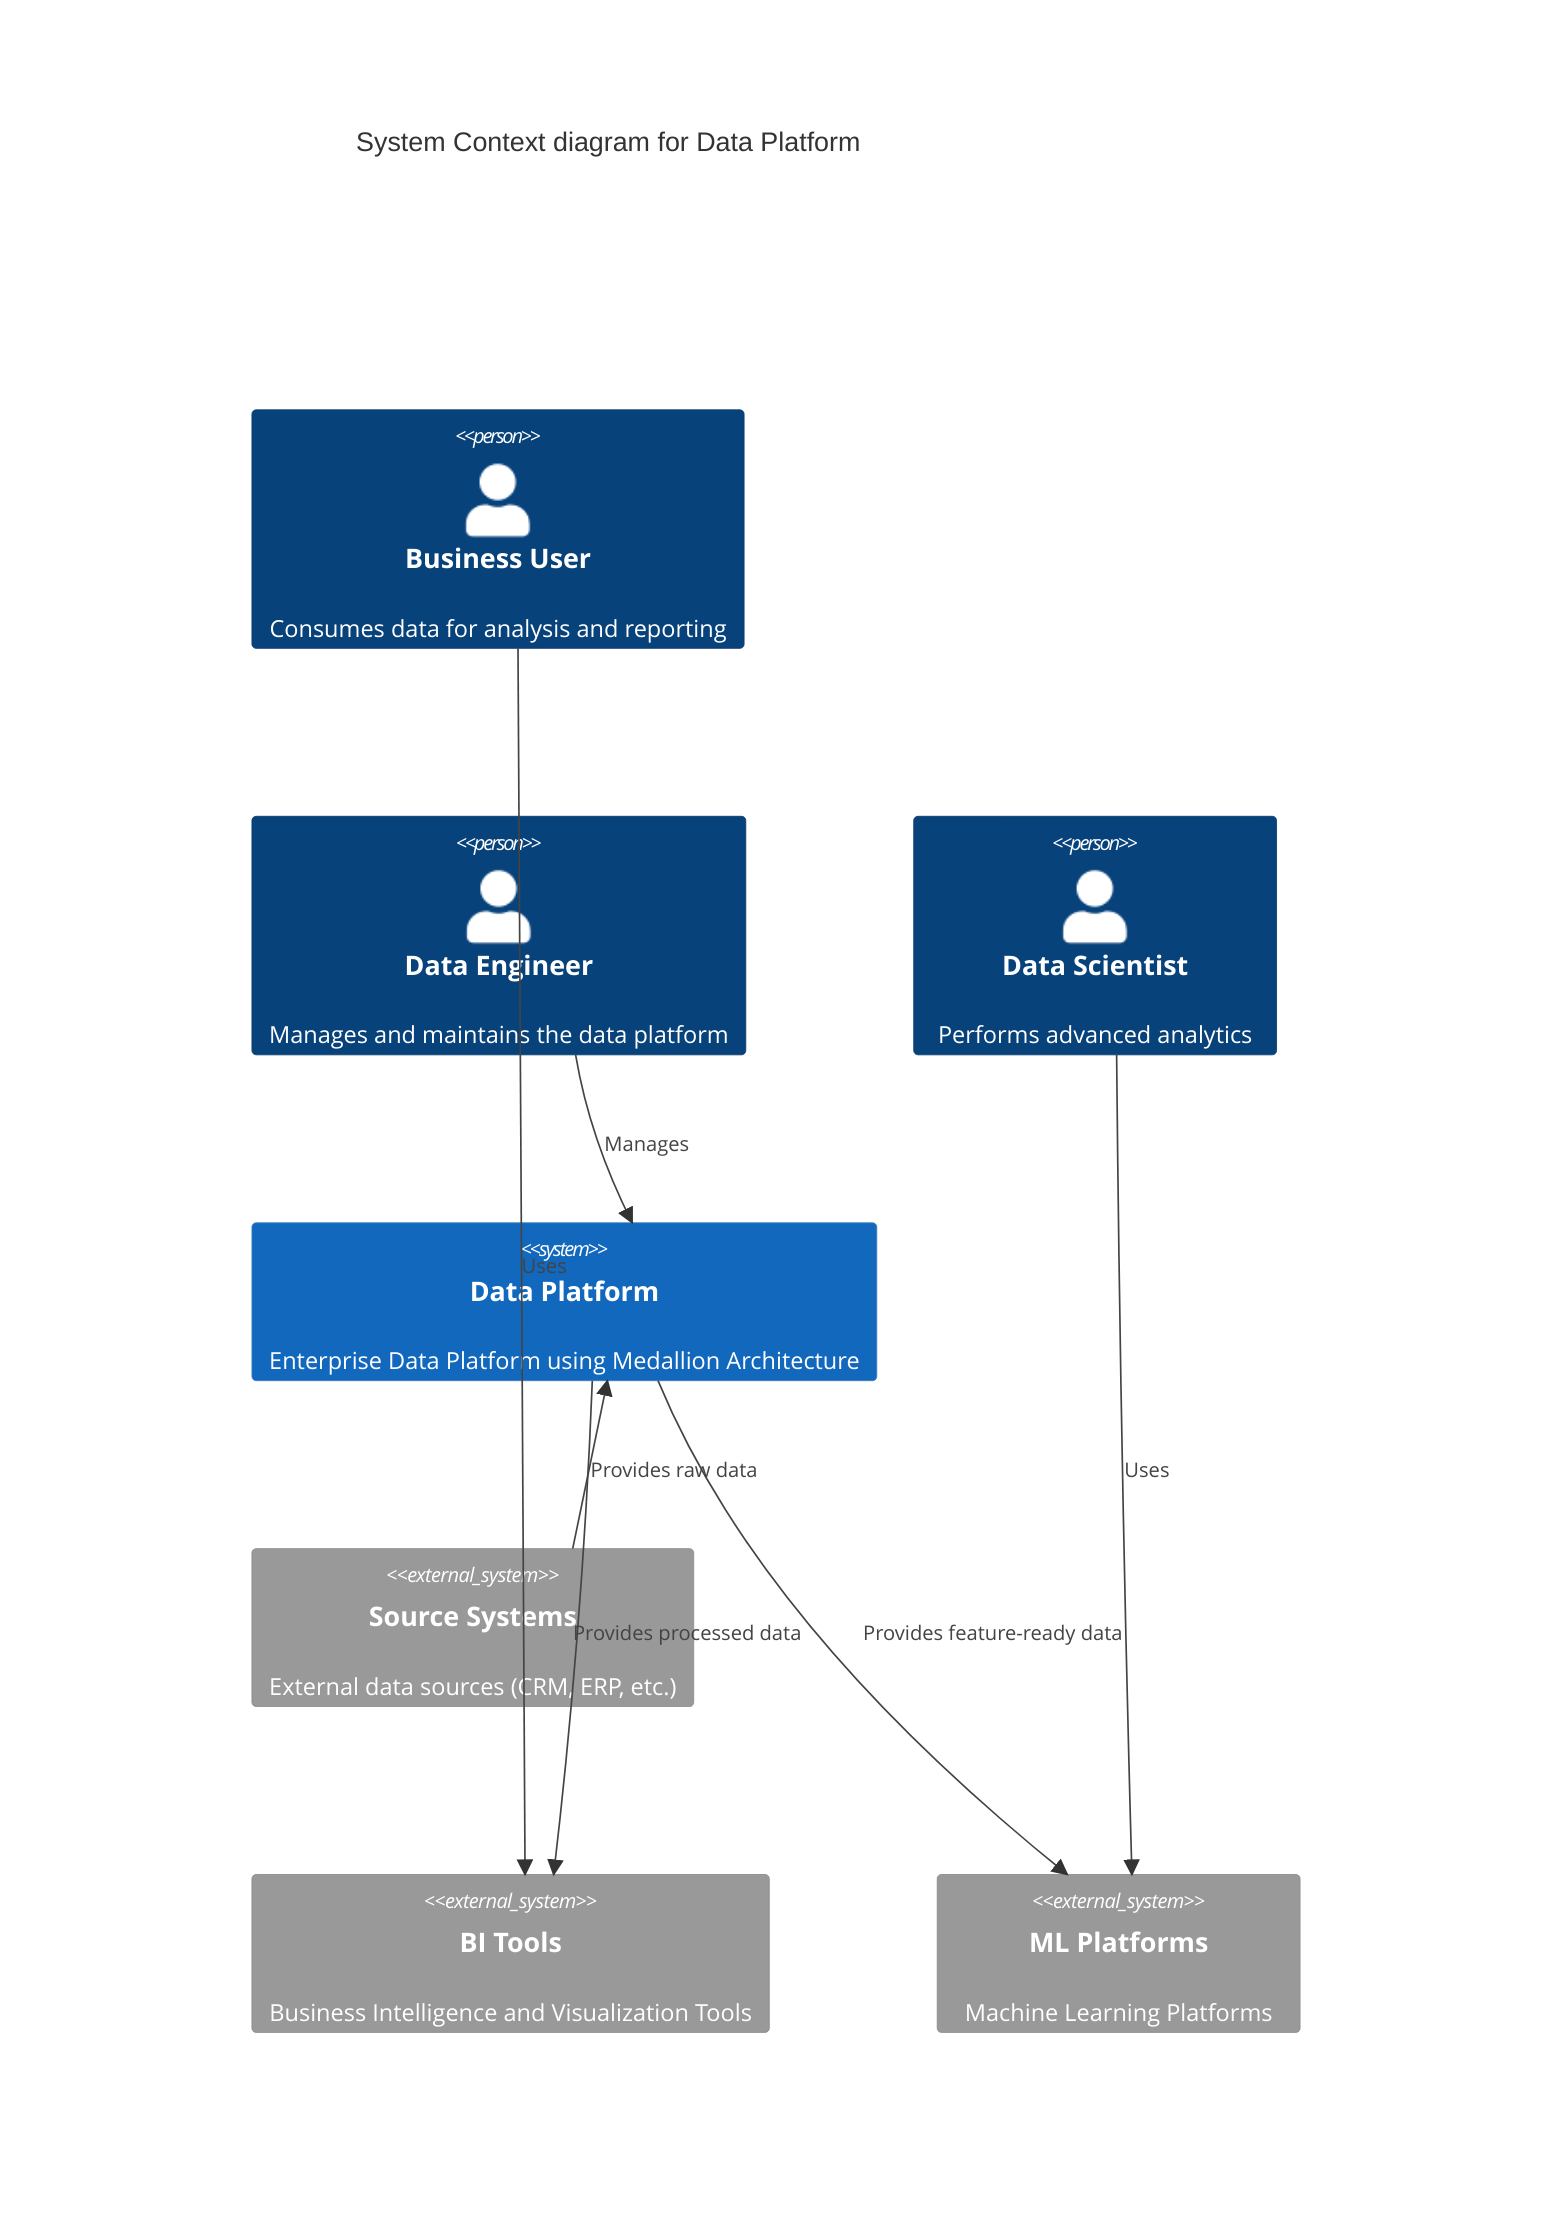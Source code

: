 C4Context
title System Context diagram for Data Platform

Person(business_user, "Business User", "Consumes data for analysis and reporting")
Person(data_engineer, "Data Engineer", "Manages and maintains the data platform")
Person(data_scientist, "Data Scientist", "Performs advanced analytics")

System(data_platform, "Data Platform", "Enterprise Data Platform using Medallion Architecture")

System_Ext(source_systems, "Source Systems", "External data sources (CRM, ERP, etc.)")
System_Ext(bi_tools, "BI Tools", "Business Intelligence and Visualization Tools")
System_Ext(ml_platforms, "ML Platforms", "Machine Learning Platforms")

Rel(source_systems, data_platform, "Provides raw data")
Rel(data_platform, bi_tools, "Provides processed data")
Rel(data_platform, ml_platforms, "Provides feature-ready data")

Rel(business_user, bi_tools, "Uses")
Rel(data_scientist, ml_platforms, "Uses")
Rel(data_engineer, data_platform, "Manages")

UpdateLayoutConfig($c4ShapeInRow="3", $c4BoundaryInRow="1")